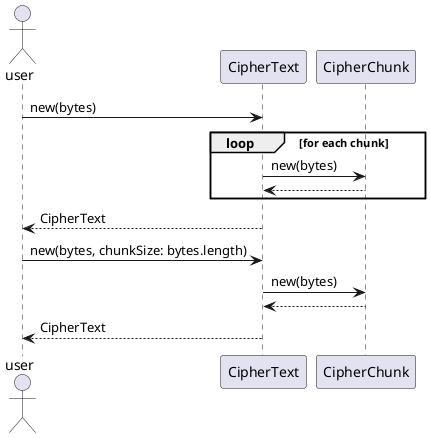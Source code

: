 @startuml cipher_text_dss

actor user
participant CipherText as ct
participant CipherChunk as cc

user -> ct : new(bytes)
loop for each chunk
    ct -> cc : new(bytes)
    cc --> ct
end
ct --> user : CipherText

user -> ct : new(bytes, chunkSize: bytes.length)
ct -> cc : new(bytes)
cc --> ct
ct --> user : CipherText

@enduml